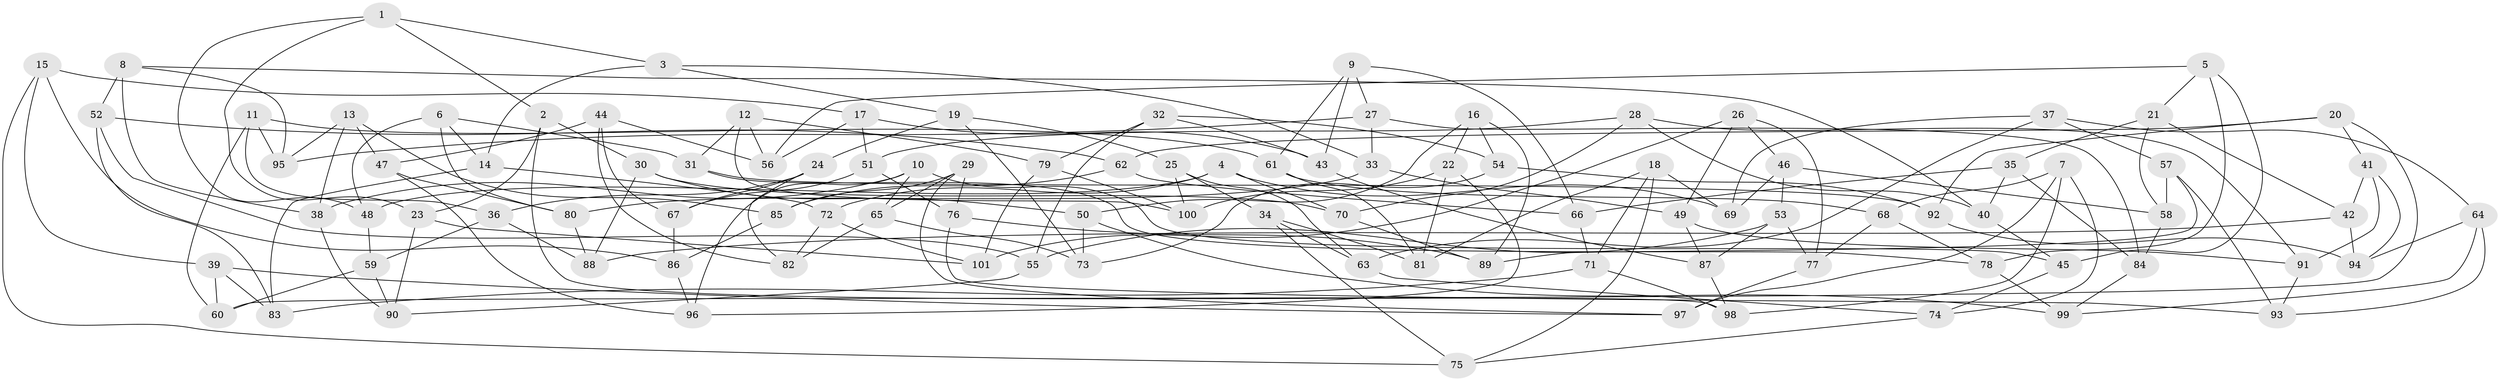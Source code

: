 // Generated by graph-tools (version 1.1) at 2025/50/03/09/25 03:50:54]
// undirected, 101 vertices, 202 edges
graph export_dot {
graph [start="1"]
  node [color=gray90,style=filled];
  1;
  2;
  3;
  4;
  5;
  6;
  7;
  8;
  9;
  10;
  11;
  12;
  13;
  14;
  15;
  16;
  17;
  18;
  19;
  20;
  21;
  22;
  23;
  24;
  25;
  26;
  27;
  28;
  29;
  30;
  31;
  32;
  33;
  34;
  35;
  36;
  37;
  38;
  39;
  40;
  41;
  42;
  43;
  44;
  45;
  46;
  47;
  48;
  49;
  50;
  51;
  52;
  53;
  54;
  55;
  56;
  57;
  58;
  59;
  60;
  61;
  62;
  63;
  64;
  65;
  66;
  67;
  68;
  69;
  70;
  71;
  72;
  73;
  74;
  75;
  76;
  77;
  78;
  79;
  80;
  81;
  82;
  83;
  84;
  85;
  86;
  87;
  88;
  89;
  90;
  91;
  92;
  93;
  94;
  95;
  96;
  97;
  98;
  99;
  100;
  101;
  1 -- 3;
  1 -- 48;
  1 -- 23;
  1 -- 2;
  2 -- 23;
  2 -- 30;
  2 -- 98;
  3 -- 14;
  3 -- 33;
  3 -- 19;
  4 -- 70;
  4 -- 72;
  4 -- 48;
  4 -- 69;
  5 -- 78;
  5 -- 21;
  5 -- 45;
  5 -- 56;
  6 -- 31;
  6 -- 48;
  6 -- 80;
  6 -- 14;
  7 -- 97;
  7 -- 74;
  7 -- 98;
  7 -- 68;
  8 -- 52;
  8 -- 95;
  8 -- 38;
  8 -- 40;
  9 -- 43;
  9 -- 66;
  9 -- 27;
  9 -- 61;
  10 -- 96;
  10 -- 38;
  10 -- 65;
  10 -- 45;
  11 -- 95;
  11 -- 61;
  11 -- 36;
  11 -- 60;
  12 -- 56;
  12 -- 31;
  12 -- 100;
  12 -- 79;
  13 -- 47;
  13 -- 85;
  13 -- 95;
  13 -- 38;
  14 -- 72;
  14 -- 83;
  15 -- 17;
  15 -- 86;
  15 -- 75;
  15 -- 39;
  16 -- 50;
  16 -- 22;
  16 -- 89;
  16 -- 54;
  17 -- 56;
  17 -- 51;
  17 -- 43;
  18 -- 75;
  18 -- 71;
  18 -- 69;
  18 -- 81;
  19 -- 73;
  19 -- 25;
  19 -- 24;
  20 -- 62;
  20 -- 92;
  20 -- 41;
  20 -- 60;
  21 -- 35;
  21 -- 42;
  21 -- 58;
  22 -- 100;
  22 -- 96;
  22 -- 81;
  23 -- 90;
  23 -- 101;
  24 -- 67;
  24 -- 82;
  24 -- 36;
  25 -- 63;
  25 -- 34;
  25 -- 100;
  26 -- 46;
  26 -- 49;
  26 -- 101;
  26 -- 77;
  27 -- 33;
  27 -- 95;
  27 -- 84;
  28 -- 91;
  28 -- 40;
  28 -- 51;
  28 -- 70;
  29 -- 76;
  29 -- 65;
  29 -- 97;
  29 -- 85;
  30 -- 50;
  30 -- 70;
  30 -- 88;
  31 -- 78;
  31 -- 92;
  32 -- 54;
  32 -- 55;
  32 -- 79;
  32 -- 43;
  33 -- 80;
  33 -- 49;
  34 -- 81;
  34 -- 75;
  34 -- 63;
  35 -- 84;
  35 -- 40;
  35 -- 66;
  36 -- 59;
  36 -- 88;
  37 -- 57;
  37 -- 63;
  37 -- 64;
  37 -- 69;
  38 -- 90;
  39 -- 97;
  39 -- 83;
  39 -- 60;
  40 -- 45;
  41 -- 94;
  41 -- 91;
  41 -- 42;
  42 -- 94;
  42 -- 88;
  43 -- 87;
  44 -- 56;
  44 -- 67;
  44 -- 82;
  44 -- 47;
  45 -- 74;
  46 -- 53;
  46 -- 69;
  46 -- 58;
  47 -- 80;
  47 -- 96;
  48 -- 59;
  49 -- 91;
  49 -- 87;
  50 -- 99;
  50 -- 73;
  51 -- 67;
  51 -- 76;
  52 -- 55;
  52 -- 62;
  52 -- 83;
  53 -- 77;
  53 -- 87;
  53 -- 55;
  54 -- 92;
  54 -- 73;
  55 -- 90;
  57 -- 58;
  57 -- 93;
  57 -- 89;
  58 -- 84;
  59 -- 60;
  59 -- 90;
  61 -- 81;
  61 -- 68;
  62 -- 85;
  62 -- 66;
  63 -- 74;
  64 -- 94;
  64 -- 99;
  64 -- 93;
  65 -- 82;
  65 -- 73;
  66 -- 71;
  67 -- 86;
  68 -- 78;
  68 -- 77;
  70 -- 89;
  71 -- 83;
  71 -- 98;
  72 -- 101;
  72 -- 82;
  74 -- 75;
  76 -- 93;
  76 -- 89;
  77 -- 97;
  78 -- 99;
  79 -- 100;
  79 -- 101;
  80 -- 88;
  84 -- 99;
  85 -- 86;
  86 -- 96;
  87 -- 98;
  91 -- 93;
  92 -- 94;
}
